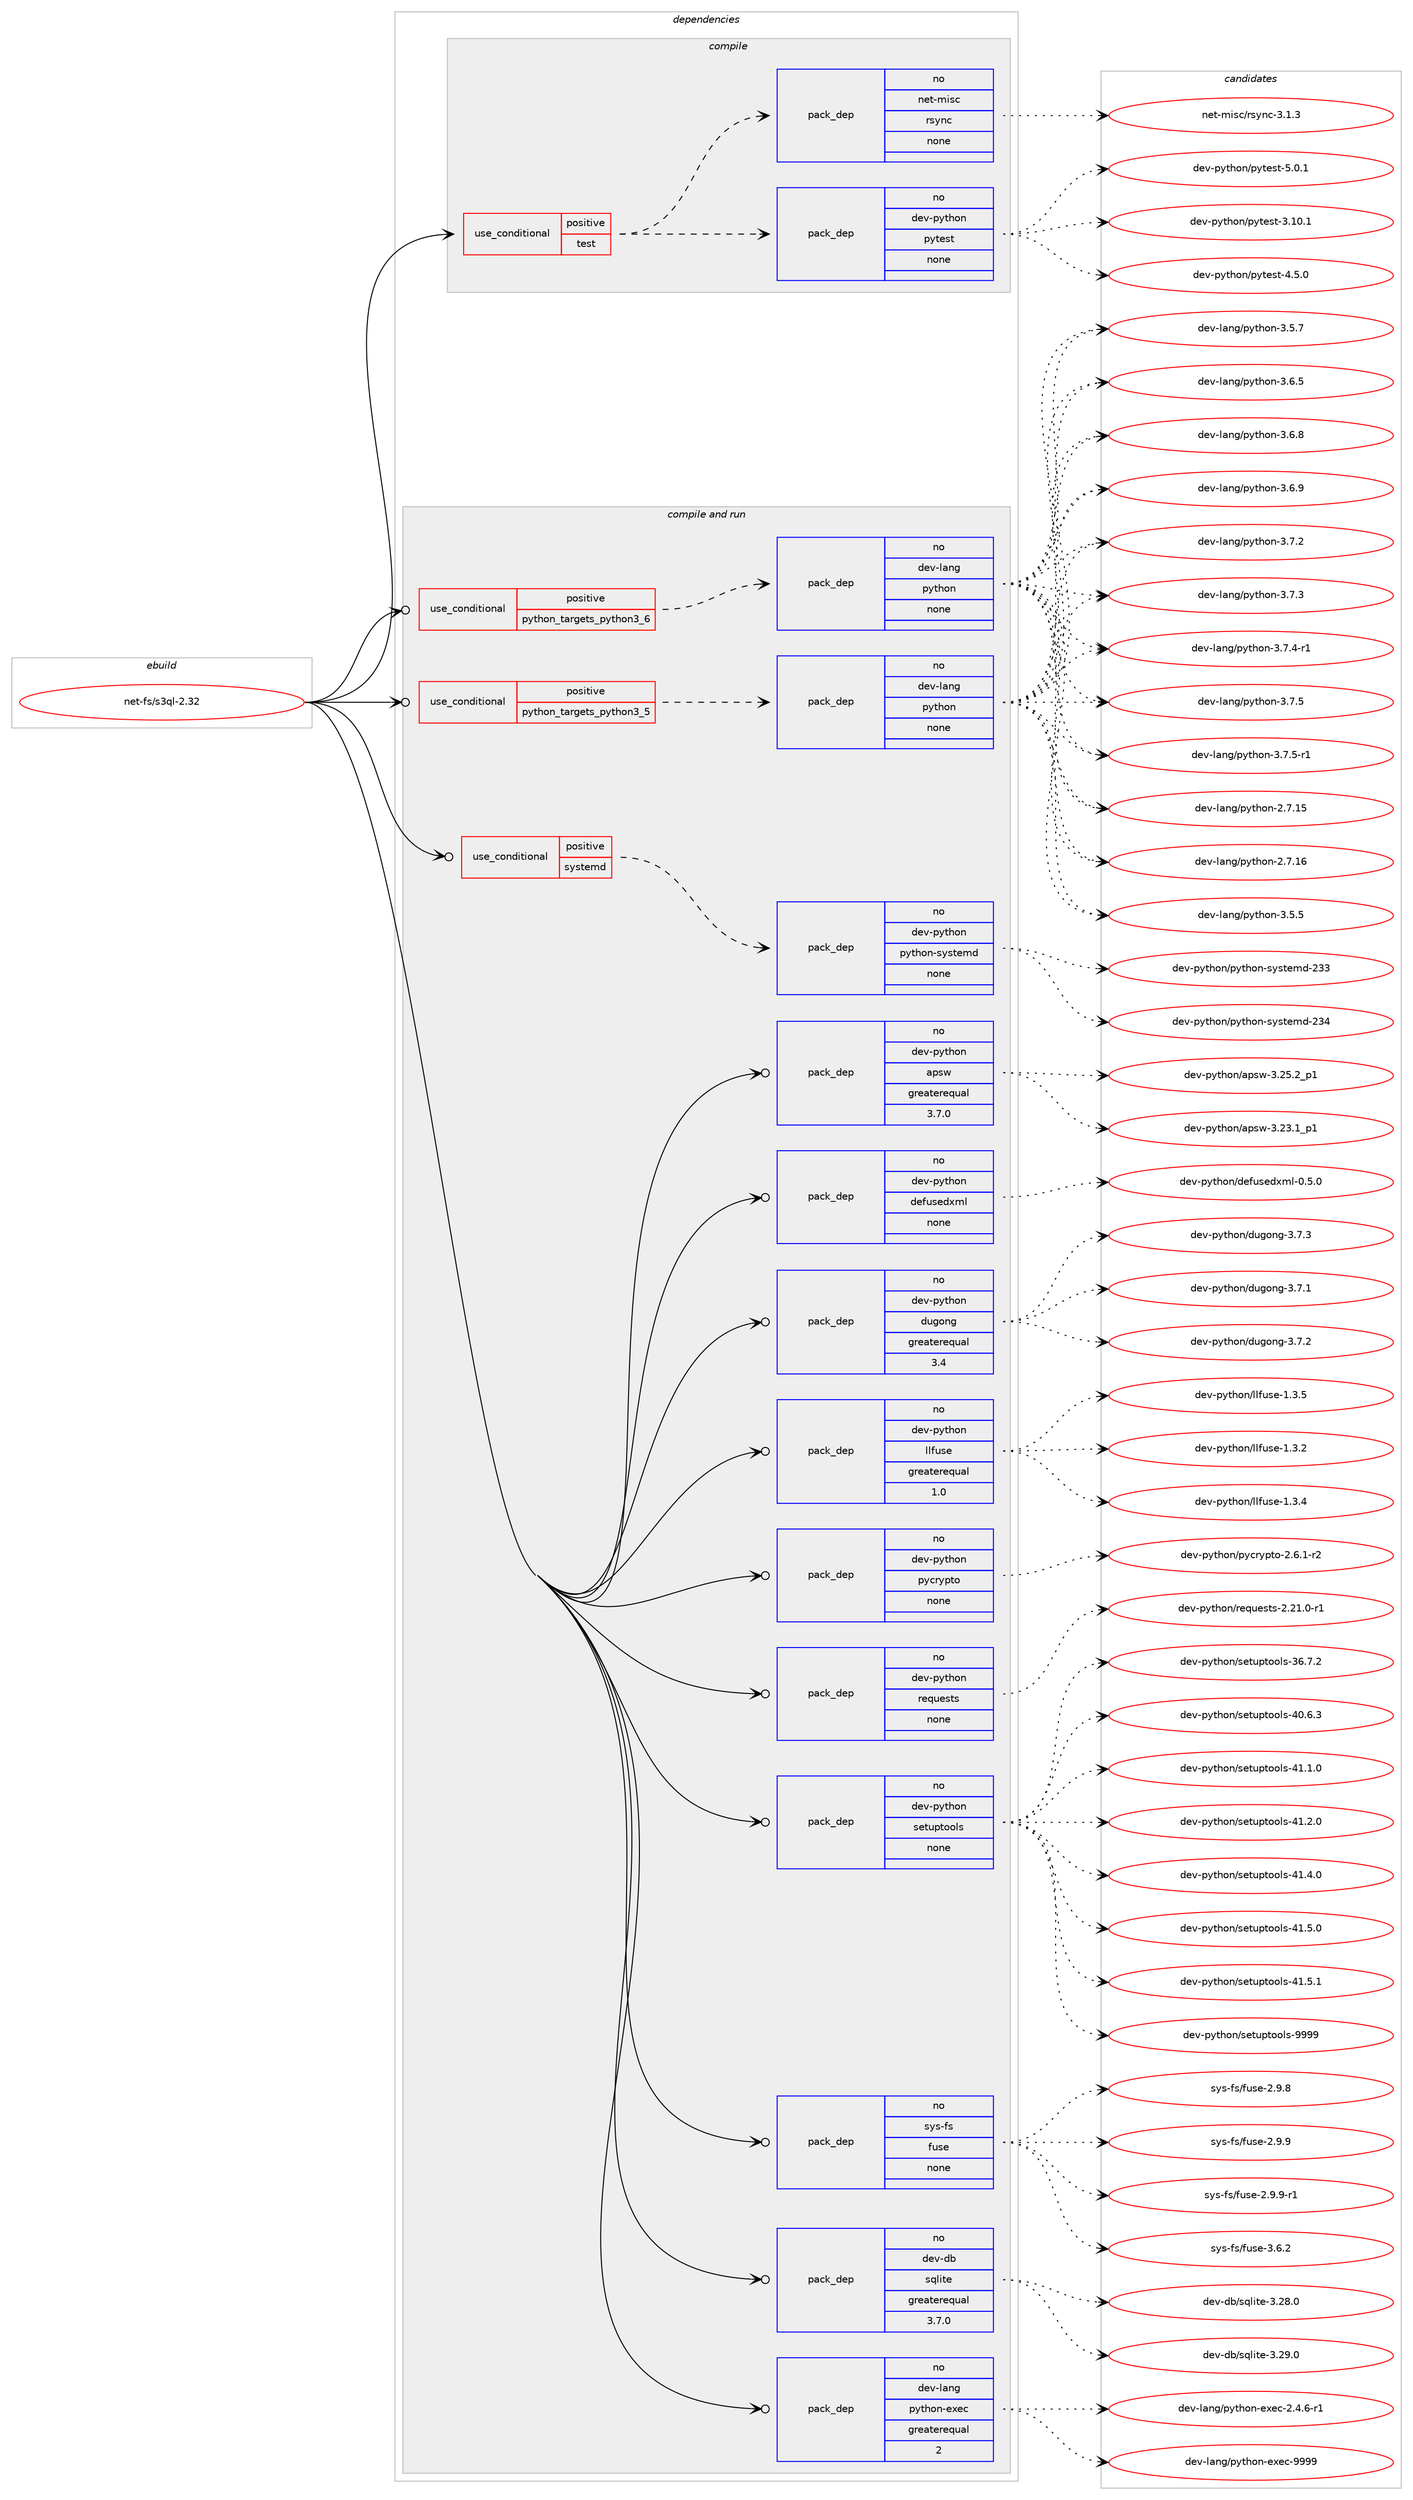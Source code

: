 digraph prolog {

# *************
# Graph options
# *************

newrank=true;
concentrate=true;
compound=true;
graph [rankdir=LR,fontname=Helvetica,fontsize=10,ranksep=1.5];#, ranksep=2.5, nodesep=0.2];
edge  [arrowhead=vee];
node  [fontname=Helvetica,fontsize=10];

# **********
# The ebuild
# **********

subgraph cluster_leftcol {
color=gray;
rank=same;
label=<<i>ebuild</i>>;
id [label="net-fs/s3ql-2.32", color=red, width=4, href="../net-fs/s3ql-2.32.svg"];
}

# ****************
# The dependencies
# ****************

subgraph cluster_midcol {
color=gray;
label=<<i>dependencies</i>>;
subgraph cluster_compile {
fillcolor="#eeeeee";
style=filled;
label=<<i>compile</i>>;
subgraph cond199745 {
dependency820025 [label=<<TABLE BORDER="0" CELLBORDER="1" CELLSPACING="0" CELLPADDING="4"><TR><TD ROWSPAN="3" CELLPADDING="10">use_conditional</TD></TR><TR><TD>positive</TD></TR><TR><TD>test</TD></TR></TABLE>>, shape=none, color=red];
subgraph pack605927 {
dependency820026 [label=<<TABLE BORDER="0" CELLBORDER="1" CELLSPACING="0" CELLPADDING="4" WIDTH="220"><TR><TD ROWSPAN="6" CELLPADDING="30">pack_dep</TD></TR><TR><TD WIDTH="110">no</TD></TR><TR><TD>dev-python</TD></TR><TR><TD>pytest</TD></TR><TR><TD>none</TD></TR><TR><TD></TD></TR></TABLE>>, shape=none, color=blue];
}
dependency820025:e -> dependency820026:w [weight=20,style="dashed",arrowhead="vee"];
subgraph pack605928 {
dependency820027 [label=<<TABLE BORDER="0" CELLBORDER="1" CELLSPACING="0" CELLPADDING="4" WIDTH="220"><TR><TD ROWSPAN="6" CELLPADDING="30">pack_dep</TD></TR><TR><TD WIDTH="110">no</TD></TR><TR><TD>net-misc</TD></TR><TR><TD>rsync</TD></TR><TR><TD>none</TD></TR><TR><TD></TD></TR></TABLE>>, shape=none, color=blue];
}
dependency820025:e -> dependency820027:w [weight=20,style="dashed",arrowhead="vee"];
}
id:e -> dependency820025:w [weight=20,style="solid",arrowhead="vee"];
}
subgraph cluster_compileandrun {
fillcolor="#eeeeee";
style=filled;
label=<<i>compile and run</i>>;
subgraph cond199746 {
dependency820028 [label=<<TABLE BORDER="0" CELLBORDER="1" CELLSPACING="0" CELLPADDING="4"><TR><TD ROWSPAN="3" CELLPADDING="10">use_conditional</TD></TR><TR><TD>positive</TD></TR><TR><TD>python_targets_python3_5</TD></TR></TABLE>>, shape=none, color=red];
subgraph pack605929 {
dependency820029 [label=<<TABLE BORDER="0" CELLBORDER="1" CELLSPACING="0" CELLPADDING="4" WIDTH="220"><TR><TD ROWSPAN="6" CELLPADDING="30">pack_dep</TD></TR><TR><TD WIDTH="110">no</TD></TR><TR><TD>dev-lang</TD></TR><TR><TD>python</TD></TR><TR><TD>none</TD></TR><TR><TD></TD></TR></TABLE>>, shape=none, color=blue];
}
dependency820028:e -> dependency820029:w [weight=20,style="dashed",arrowhead="vee"];
}
id:e -> dependency820028:w [weight=20,style="solid",arrowhead="odotvee"];
subgraph cond199747 {
dependency820030 [label=<<TABLE BORDER="0" CELLBORDER="1" CELLSPACING="0" CELLPADDING="4"><TR><TD ROWSPAN="3" CELLPADDING="10">use_conditional</TD></TR><TR><TD>positive</TD></TR><TR><TD>python_targets_python3_6</TD></TR></TABLE>>, shape=none, color=red];
subgraph pack605930 {
dependency820031 [label=<<TABLE BORDER="0" CELLBORDER="1" CELLSPACING="0" CELLPADDING="4" WIDTH="220"><TR><TD ROWSPAN="6" CELLPADDING="30">pack_dep</TD></TR><TR><TD WIDTH="110">no</TD></TR><TR><TD>dev-lang</TD></TR><TR><TD>python</TD></TR><TR><TD>none</TD></TR><TR><TD></TD></TR></TABLE>>, shape=none, color=blue];
}
dependency820030:e -> dependency820031:w [weight=20,style="dashed",arrowhead="vee"];
}
id:e -> dependency820030:w [weight=20,style="solid",arrowhead="odotvee"];
subgraph cond199748 {
dependency820032 [label=<<TABLE BORDER="0" CELLBORDER="1" CELLSPACING="0" CELLPADDING="4"><TR><TD ROWSPAN="3" CELLPADDING="10">use_conditional</TD></TR><TR><TD>positive</TD></TR><TR><TD>systemd</TD></TR></TABLE>>, shape=none, color=red];
subgraph pack605931 {
dependency820033 [label=<<TABLE BORDER="0" CELLBORDER="1" CELLSPACING="0" CELLPADDING="4" WIDTH="220"><TR><TD ROWSPAN="6" CELLPADDING="30">pack_dep</TD></TR><TR><TD WIDTH="110">no</TD></TR><TR><TD>dev-python</TD></TR><TR><TD>python-systemd</TD></TR><TR><TD>none</TD></TR><TR><TD></TD></TR></TABLE>>, shape=none, color=blue];
}
dependency820032:e -> dependency820033:w [weight=20,style="dashed",arrowhead="vee"];
}
id:e -> dependency820032:w [weight=20,style="solid",arrowhead="odotvee"];
subgraph pack605932 {
dependency820034 [label=<<TABLE BORDER="0" CELLBORDER="1" CELLSPACING="0" CELLPADDING="4" WIDTH="220"><TR><TD ROWSPAN="6" CELLPADDING="30">pack_dep</TD></TR><TR><TD WIDTH="110">no</TD></TR><TR><TD>dev-db</TD></TR><TR><TD>sqlite</TD></TR><TR><TD>greaterequal</TD></TR><TR><TD>3.7.0</TD></TR></TABLE>>, shape=none, color=blue];
}
id:e -> dependency820034:w [weight=20,style="solid",arrowhead="odotvee"];
subgraph pack605933 {
dependency820035 [label=<<TABLE BORDER="0" CELLBORDER="1" CELLSPACING="0" CELLPADDING="4" WIDTH="220"><TR><TD ROWSPAN="6" CELLPADDING="30">pack_dep</TD></TR><TR><TD WIDTH="110">no</TD></TR><TR><TD>dev-lang</TD></TR><TR><TD>python-exec</TD></TR><TR><TD>greaterequal</TD></TR><TR><TD>2</TD></TR></TABLE>>, shape=none, color=blue];
}
id:e -> dependency820035:w [weight=20,style="solid",arrowhead="odotvee"];
subgraph pack605934 {
dependency820036 [label=<<TABLE BORDER="0" CELLBORDER="1" CELLSPACING="0" CELLPADDING="4" WIDTH="220"><TR><TD ROWSPAN="6" CELLPADDING="30">pack_dep</TD></TR><TR><TD WIDTH="110">no</TD></TR><TR><TD>dev-python</TD></TR><TR><TD>apsw</TD></TR><TR><TD>greaterequal</TD></TR><TR><TD>3.7.0</TD></TR></TABLE>>, shape=none, color=blue];
}
id:e -> dependency820036:w [weight=20,style="solid",arrowhead="odotvee"];
subgraph pack605935 {
dependency820037 [label=<<TABLE BORDER="0" CELLBORDER="1" CELLSPACING="0" CELLPADDING="4" WIDTH="220"><TR><TD ROWSPAN="6" CELLPADDING="30">pack_dep</TD></TR><TR><TD WIDTH="110">no</TD></TR><TR><TD>dev-python</TD></TR><TR><TD>defusedxml</TD></TR><TR><TD>none</TD></TR><TR><TD></TD></TR></TABLE>>, shape=none, color=blue];
}
id:e -> dependency820037:w [weight=20,style="solid",arrowhead="odotvee"];
subgraph pack605936 {
dependency820038 [label=<<TABLE BORDER="0" CELLBORDER="1" CELLSPACING="0" CELLPADDING="4" WIDTH="220"><TR><TD ROWSPAN="6" CELLPADDING="30">pack_dep</TD></TR><TR><TD WIDTH="110">no</TD></TR><TR><TD>dev-python</TD></TR><TR><TD>dugong</TD></TR><TR><TD>greaterequal</TD></TR><TR><TD>3.4</TD></TR></TABLE>>, shape=none, color=blue];
}
id:e -> dependency820038:w [weight=20,style="solid",arrowhead="odotvee"];
subgraph pack605937 {
dependency820039 [label=<<TABLE BORDER="0" CELLBORDER="1" CELLSPACING="0" CELLPADDING="4" WIDTH="220"><TR><TD ROWSPAN="6" CELLPADDING="30">pack_dep</TD></TR><TR><TD WIDTH="110">no</TD></TR><TR><TD>dev-python</TD></TR><TR><TD>llfuse</TD></TR><TR><TD>greaterequal</TD></TR><TR><TD>1.0</TD></TR></TABLE>>, shape=none, color=blue];
}
id:e -> dependency820039:w [weight=20,style="solid",arrowhead="odotvee"];
subgraph pack605938 {
dependency820040 [label=<<TABLE BORDER="0" CELLBORDER="1" CELLSPACING="0" CELLPADDING="4" WIDTH="220"><TR><TD ROWSPAN="6" CELLPADDING="30">pack_dep</TD></TR><TR><TD WIDTH="110">no</TD></TR><TR><TD>dev-python</TD></TR><TR><TD>pycrypto</TD></TR><TR><TD>none</TD></TR><TR><TD></TD></TR></TABLE>>, shape=none, color=blue];
}
id:e -> dependency820040:w [weight=20,style="solid",arrowhead="odotvee"];
subgraph pack605939 {
dependency820041 [label=<<TABLE BORDER="0" CELLBORDER="1" CELLSPACING="0" CELLPADDING="4" WIDTH="220"><TR><TD ROWSPAN="6" CELLPADDING="30">pack_dep</TD></TR><TR><TD WIDTH="110">no</TD></TR><TR><TD>dev-python</TD></TR><TR><TD>requests</TD></TR><TR><TD>none</TD></TR><TR><TD></TD></TR></TABLE>>, shape=none, color=blue];
}
id:e -> dependency820041:w [weight=20,style="solid",arrowhead="odotvee"];
subgraph pack605940 {
dependency820042 [label=<<TABLE BORDER="0" CELLBORDER="1" CELLSPACING="0" CELLPADDING="4" WIDTH="220"><TR><TD ROWSPAN="6" CELLPADDING="30">pack_dep</TD></TR><TR><TD WIDTH="110">no</TD></TR><TR><TD>dev-python</TD></TR><TR><TD>setuptools</TD></TR><TR><TD>none</TD></TR><TR><TD></TD></TR></TABLE>>, shape=none, color=blue];
}
id:e -> dependency820042:w [weight=20,style="solid",arrowhead="odotvee"];
subgraph pack605941 {
dependency820043 [label=<<TABLE BORDER="0" CELLBORDER="1" CELLSPACING="0" CELLPADDING="4" WIDTH="220"><TR><TD ROWSPAN="6" CELLPADDING="30">pack_dep</TD></TR><TR><TD WIDTH="110">no</TD></TR><TR><TD>sys-fs</TD></TR><TR><TD>fuse</TD></TR><TR><TD>none</TD></TR><TR><TD></TD></TR></TABLE>>, shape=none, color=blue];
}
id:e -> dependency820043:w [weight=20,style="solid",arrowhead="odotvee"];
}
subgraph cluster_run {
fillcolor="#eeeeee";
style=filled;
label=<<i>run</i>>;
}
}

# **************
# The candidates
# **************

subgraph cluster_choices {
rank=same;
color=gray;
label=<<i>candidates</i>>;

subgraph choice605927 {
color=black;
nodesep=1;
choice100101118451121211161041111104711212111610111511645514649484649 [label="dev-python/pytest-3.10.1", color=red, width=4,href="../dev-python/pytest-3.10.1.svg"];
choice1001011184511212111610411111047112121116101115116455246534648 [label="dev-python/pytest-4.5.0", color=red, width=4,href="../dev-python/pytest-4.5.0.svg"];
choice1001011184511212111610411111047112121116101115116455346484649 [label="dev-python/pytest-5.0.1", color=red, width=4,href="../dev-python/pytest-5.0.1.svg"];
dependency820026:e -> choice100101118451121211161041111104711212111610111511645514649484649:w [style=dotted,weight="100"];
dependency820026:e -> choice1001011184511212111610411111047112121116101115116455246534648:w [style=dotted,weight="100"];
dependency820026:e -> choice1001011184511212111610411111047112121116101115116455346484649:w [style=dotted,weight="100"];
}
subgraph choice605928 {
color=black;
nodesep=1;
choice11010111645109105115994711411512111099455146494651 [label="net-misc/rsync-3.1.3", color=red, width=4,href="../net-misc/rsync-3.1.3.svg"];
dependency820027:e -> choice11010111645109105115994711411512111099455146494651:w [style=dotted,weight="100"];
}
subgraph choice605929 {
color=black;
nodesep=1;
choice10010111845108971101034711212111610411111045504655464953 [label="dev-lang/python-2.7.15", color=red, width=4,href="../dev-lang/python-2.7.15.svg"];
choice10010111845108971101034711212111610411111045504655464954 [label="dev-lang/python-2.7.16", color=red, width=4,href="../dev-lang/python-2.7.16.svg"];
choice100101118451089711010347112121116104111110455146534653 [label="dev-lang/python-3.5.5", color=red, width=4,href="../dev-lang/python-3.5.5.svg"];
choice100101118451089711010347112121116104111110455146534655 [label="dev-lang/python-3.5.7", color=red, width=4,href="../dev-lang/python-3.5.7.svg"];
choice100101118451089711010347112121116104111110455146544653 [label="dev-lang/python-3.6.5", color=red, width=4,href="../dev-lang/python-3.6.5.svg"];
choice100101118451089711010347112121116104111110455146544656 [label="dev-lang/python-3.6.8", color=red, width=4,href="../dev-lang/python-3.6.8.svg"];
choice100101118451089711010347112121116104111110455146544657 [label="dev-lang/python-3.6.9", color=red, width=4,href="../dev-lang/python-3.6.9.svg"];
choice100101118451089711010347112121116104111110455146554650 [label="dev-lang/python-3.7.2", color=red, width=4,href="../dev-lang/python-3.7.2.svg"];
choice100101118451089711010347112121116104111110455146554651 [label="dev-lang/python-3.7.3", color=red, width=4,href="../dev-lang/python-3.7.3.svg"];
choice1001011184510897110103471121211161041111104551465546524511449 [label="dev-lang/python-3.7.4-r1", color=red, width=4,href="../dev-lang/python-3.7.4-r1.svg"];
choice100101118451089711010347112121116104111110455146554653 [label="dev-lang/python-3.7.5", color=red, width=4,href="../dev-lang/python-3.7.5.svg"];
choice1001011184510897110103471121211161041111104551465546534511449 [label="dev-lang/python-3.7.5-r1", color=red, width=4,href="../dev-lang/python-3.7.5-r1.svg"];
dependency820029:e -> choice10010111845108971101034711212111610411111045504655464953:w [style=dotted,weight="100"];
dependency820029:e -> choice10010111845108971101034711212111610411111045504655464954:w [style=dotted,weight="100"];
dependency820029:e -> choice100101118451089711010347112121116104111110455146534653:w [style=dotted,weight="100"];
dependency820029:e -> choice100101118451089711010347112121116104111110455146534655:w [style=dotted,weight="100"];
dependency820029:e -> choice100101118451089711010347112121116104111110455146544653:w [style=dotted,weight="100"];
dependency820029:e -> choice100101118451089711010347112121116104111110455146544656:w [style=dotted,weight="100"];
dependency820029:e -> choice100101118451089711010347112121116104111110455146544657:w [style=dotted,weight="100"];
dependency820029:e -> choice100101118451089711010347112121116104111110455146554650:w [style=dotted,weight="100"];
dependency820029:e -> choice100101118451089711010347112121116104111110455146554651:w [style=dotted,weight="100"];
dependency820029:e -> choice1001011184510897110103471121211161041111104551465546524511449:w [style=dotted,weight="100"];
dependency820029:e -> choice100101118451089711010347112121116104111110455146554653:w [style=dotted,weight="100"];
dependency820029:e -> choice1001011184510897110103471121211161041111104551465546534511449:w [style=dotted,weight="100"];
}
subgraph choice605930 {
color=black;
nodesep=1;
choice10010111845108971101034711212111610411111045504655464953 [label="dev-lang/python-2.7.15", color=red, width=4,href="../dev-lang/python-2.7.15.svg"];
choice10010111845108971101034711212111610411111045504655464954 [label="dev-lang/python-2.7.16", color=red, width=4,href="../dev-lang/python-2.7.16.svg"];
choice100101118451089711010347112121116104111110455146534653 [label="dev-lang/python-3.5.5", color=red, width=4,href="../dev-lang/python-3.5.5.svg"];
choice100101118451089711010347112121116104111110455146534655 [label="dev-lang/python-3.5.7", color=red, width=4,href="../dev-lang/python-3.5.7.svg"];
choice100101118451089711010347112121116104111110455146544653 [label="dev-lang/python-3.6.5", color=red, width=4,href="../dev-lang/python-3.6.5.svg"];
choice100101118451089711010347112121116104111110455146544656 [label="dev-lang/python-3.6.8", color=red, width=4,href="../dev-lang/python-3.6.8.svg"];
choice100101118451089711010347112121116104111110455146544657 [label="dev-lang/python-3.6.9", color=red, width=4,href="../dev-lang/python-3.6.9.svg"];
choice100101118451089711010347112121116104111110455146554650 [label="dev-lang/python-3.7.2", color=red, width=4,href="../dev-lang/python-3.7.2.svg"];
choice100101118451089711010347112121116104111110455146554651 [label="dev-lang/python-3.7.3", color=red, width=4,href="../dev-lang/python-3.7.3.svg"];
choice1001011184510897110103471121211161041111104551465546524511449 [label="dev-lang/python-3.7.4-r1", color=red, width=4,href="../dev-lang/python-3.7.4-r1.svg"];
choice100101118451089711010347112121116104111110455146554653 [label="dev-lang/python-3.7.5", color=red, width=4,href="../dev-lang/python-3.7.5.svg"];
choice1001011184510897110103471121211161041111104551465546534511449 [label="dev-lang/python-3.7.5-r1", color=red, width=4,href="../dev-lang/python-3.7.5-r1.svg"];
dependency820031:e -> choice10010111845108971101034711212111610411111045504655464953:w [style=dotted,weight="100"];
dependency820031:e -> choice10010111845108971101034711212111610411111045504655464954:w [style=dotted,weight="100"];
dependency820031:e -> choice100101118451089711010347112121116104111110455146534653:w [style=dotted,weight="100"];
dependency820031:e -> choice100101118451089711010347112121116104111110455146534655:w [style=dotted,weight="100"];
dependency820031:e -> choice100101118451089711010347112121116104111110455146544653:w [style=dotted,weight="100"];
dependency820031:e -> choice100101118451089711010347112121116104111110455146544656:w [style=dotted,weight="100"];
dependency820031:e -> choice100101118451089711010347112121116104111110455146544657:w [style=dotted,weight="100"];
dependency820031:e -> choice100101118451089711010347112121116104111110455146554650:w [style=dotted,weight="100"];
dependency820031:e -> choice100101118451089711010347112121116104111110455146554651:w [style=dotted,weight="100"];
dependency820031:e -> choice1001011184510897110103471121211161041111104551465546524511449:w [style=dotted,weight="100"];
dependency820031:e -> choice100101118451089711010347112121116104111110455146554653:w [style=dotted,weight="100"];
dependency820031:e -> choice1001011184510897110103471121211161041111104551465546534511449:w [style=dotted,weight="100"];
}
subgraph choice605931 {
color=black;
nodesep=1;
choice10010111845112121116104111110471121211161041111104511512111511610110910045505151 [label="dev-python/python-systemd-233", color=red, width=4,href="../dev-python/python-systemd-233.svg"];
choice10010111845112121116104111110471121211161041111104511512111511610110910045505152 [label="dev-python/python-systemd-234", color=red, width=4,href="../dev-python/python-systemd-234.svg"];
dependency820033:e -> choice10010111845112121116104111110471121211161041111104511512111511610110910045505151:w [style=dotted,weight="100"];
dependency820033:e -> choice10010111845112121116104111110471121211161041111104511512111511610110910045505152:w [style=dotted,weight="100"];
}
subgraph choice605932 {
color=black;
nodesep=1;
choice10010111845100984711511310810511610145514650564648 [label="dev-db/sqlite-3.28.0", color=red, width=4,href="../dev-db/sqlite-3.28.0.svg"];
choice10010111845100984711511310810511610145514650574648 [label="dev-db/sqlite-3.29.0", color=red, width=4,href="../dev-db/sqlite-3.29.0.svg"];
dependency820034:e -> choice10010111845100984711511310810511610145514650564648:w [style=dotted,weight="100"];
dependency820034:e -> choice10010111845100984711511310810511610145514650574648:w [style=dotted,weight="100"];
}
subgraph choice605933 {
color=black;
nodesep=1;
choice10010111845108971101034711212111610411111045101120101994550465246544511449 [label="dev-lang/python-exec-2.4.6-r1", color=red, width=4,href="../dev-lang/python-exec-2.4.6-r1.svg"];
choice10010111845108971101034711212111610411111045101120101994557575757 [label="dev-lang/python-exec-9999", color=red, width=4,href="../dev-lang/python-exec-9999.svg"];
dependency820035:e -> choice10010111845108971101034711212111610411111045101120101994550465246544511449:w [style=dotted,weight="100"];
dependency820035:e -> choice10010111845108971101034711212111610411111045101120101994557575757:w [style=dotted,weight="100"];
}
subgraph choice605934 {
color=black;
nodesep=1;
choice100101118451121211161041111104797112115119455146505146499511249 [label="dev-python/apsw-3.23.1_p1", color=red, width=4,href="../dev-python/apsw-3.23.1_p1.svg"];
choice100101118451121211161041111104797112115119455146505346509511249 [label="dev-python/apsw-3.25.2_p1", color=red, width=4,href="../dev-python/apsw-3.25.2_p1.svg"];
dependency820036:e -> choice100101118451121211161041111104797112115119455146505146499511249:w [style=dotted,weight="100"];
dependency820036:e -> choice100101118451121211161041111104797112115119455146505346509511249:w [style=dotted,weight="100"];
}
subgraph choice605935 {
color=black;
nodesep=1;
choice1001011184511212111610411111047100101102117115101100120109108454846534648 [label="dev-python/defusedxml-0.5.0", color=red, width=4,href="../dev-python/defusedxml-0.5.0.svg"];
dependency820037:e -> choice1001011184511212111610411111047100101102117115101100120109108454846534648:w [style=dotted,weight="100"];
}
subgraph choice605936 {
color=black;
nodesep=1;
choice1001011184511212111610411111047100117103111110103455146554649 [label="dev-python/dugong-3.7.1", color=red, width=4,href="../dev-python/dugong-3.7.1.svg"];
choice1001011184511212111610411111047100117103111110103455146554650 [label="dev-python/dugong-3.7.2", color=red, width=4,href="../dev-python/dugong-3.7.2.svg"];
choice1001011184511212111610411111047100117103111110103455146554651 [label="dev-python/dugong-3.7.3", color=red, width=4,href="../dev-python/dugong-3.7.3.svg"];
dependency820038:e -> choice1001011184511212111610411111047100117103111110103455146554649:w [style=dotted,weight="100"];
dependency820038:e -> choice1001011184511212111610411111047100117103111110103455146554650:w [style=dotted,weight="100"];
dependency820038:e -> choice1001011184511212111610411111047100117103111110103455146554651:w [style=dotted,weight="100"];
}
subgraph choice605937 {
color=black;
nodesep=1;
choice1001011184511212111610411111047108108102117115101454946514650 [label="dev-python/llfuse-1.3.2", color=red, width=4,href="../dev-python/llfuse-1.3.2.svg"];
choice1001011184511212111610411111047108108102117115101454946514652 [label="dev-python/llfuse-1.3.4", color=red, width=4,href="../dev-python/llfuse-1.3.4.svg"];
choice1001011184511212111610411111047108108102117115101454946514653 [label="dev-python/llfuse-1.3.5", color=red, width=4,href="../dev-python/llfuse-1.3.5.svg"];
dependency820039:e -> choice1001011184511212111610411111047108108102117115101454946514650:w [style=dotted,weight="100"];
dependency820039:e -> choice1001011184511212111610411111047108108102117115101454946514652:w [style=dotted,weight="100"];
dependency820039:e -> choice1001011184511212111610411111047108108102117115101454946514653:w [style=dotted,weight="100"];
}
subgraph choice605938 {
color=black;
nodesep=1;
choice1001011184511212111610411111047112121991141211121161114550465446494511450 [label="dev-python/pycrypto-2.6.1-r2", color=red, width=4,href="../dev-python/pycrypto-2.6.1-r2.svg"];
dependency820040:e -> choice1001011184511212111610411111047112121991141211121161114550465446494511450:w [style=dotted,weight="100"];
}
subgraph choice605939 {
color=black;
nodesep=1;
choice1001011184511212111610411111047114101113117101115116115455046504946484511449 [label="dev-python/requests-2.21.0-r1", color=red, width=4,href="../dev-python/requests-2.21.0-r1.svg"];
dependency820041:e -> choice1001011184511212111610411111047114101113117101115116115455046504946484511449:w [style=dotted,weight="100"];
}
subgraph choice605940 {
color=black;
nodesep=1;
choice100101118451121211161041111104711510111611711211611111110811545515446554650 [label="dev-python/setuptools-36.7.2", color=red, width=4,href="../dev-python/setuptools-36.7.2.svg"];
choice100101118451121211161041111104711510111611711211611111110811545524846544651 [label="dev-python/setuptools-40.6.3", color=red, width=4,href="../dev-python/setuptools-40.6.3.svg"];
choice100101118451121211161041111104711510111611711211611111110811545524946494648 [label="dev-python/setuptools-41.1.0", color=red, width=4,href="../dev-python/setuptools-41.1.0.svg"];
choice100101118451121211161041111104711510111611711211611111110811545524946504648 [label="dev-python/setuptools-41.2.0", color=red, width=4,href="../dev-python/setuptools-41.2.0.svg"];
choice100101118451121211161041111104711510111611711211611111110811545524946524648 [label="dev-python/setuptools-41.4.0", color=red, width=4,href="../dev-python/setuptools-41.4.0.svg"];
choice100101118451121211161041111104711510111611711211611111110811545524946534648 [label="dev-python/setuptools-41.5.0", color=red, width=4,href="../dev-python/setuptools-41.5.0.svg"];
choice100101118451121211161041111104711510111611711211611111110811545524946534649 [label="dev-python/setuptools-41.5.1", color=red, width=4,href="../dev-python/setuptools-41.5.1.svg"];
choice10010111845112121116104111110471151011161171121161111111081154557575757 [label="dev-python/setuptools-9999", color=red, width=4,href="../dev-python/setuptools-9999.svg"];
dependency820042:e -> choice100101118451121211161041111104711510111611711211611111110811545515446554650:w [style=dotted,weight="100"];
dependency820042:e -> choice100101118451121211161041111104711510111611711211611111110811545524846544651:w [style=dotted,weight="100"];
dependency820042:e -> choice100101118451121211161041111104711510111611711211611111110811545524946494648:w [style=dotted,weight="100"];
dependency820042:e -> choice100101118451121211161041111104711510111611711211611111110811545524946504648:w [style=dotted,weight="100"];
dependency820042:e -> choice100101118451121211161041111104711510111611711211611111110811545524946524648:w [style=dotted,weight="100"];
dependency820042:e -> choice100101118451121211161041111104711510111611711211611111110811545524946534648:w [style=dotted,weight="100"];
dependency820042:e -> choice100101118451121211161041111104711510111611711211611111110811545524946534649:w [style=dotted,weight="100"];
dependency820042:e -> choice10010111845112121116104111110471151011161171121161111111081154557575757:w [style=dotted,weight="100"];
}
subgraph choice605941 {
color=black;
nodesep=1;
choice1151211154510211547102117115101455046574656 [label="sys-fs/fuse-2.9.8", color=red, width=4,href="../sys-fs/fuse-2.9.8.svg"];
choice1151211154510211547102117115101455046574657 [label="sys-fs/fuse-2.9.9", color=red, width=4,href="../sys-fs/fuse-2.9.9.svg"];
choice11512111545102115471021171151014550465746574511449 [label="sys-fs/fuse-2.9.9-r1", color=red, width=4,href="../sys-fs/fuse-2.9.9-r1.svg"];
choice1151211154510211547102117115101455146544650 [label="sys-fs/fuse-3.6.2", color=red, width=4,href="../sys-fs/fuse-3.6.2.svg"];
dependency820043:e -> choice1151211154510211547102117115101455046574656:w [style=dotted,weight="100"];
dependency820043:e -> choice1151211154510211547102117115101455046574657:w [style=dotted,weight="100"];
dependency820043:e -> choice11512111545102115471021171151014550465746574511449:w [style=dotted,weight="100"];
dependency820043:e -> choice1151211154510211547102117115101455146544650:w [style=dotted,weight="100"];
}
}

}
